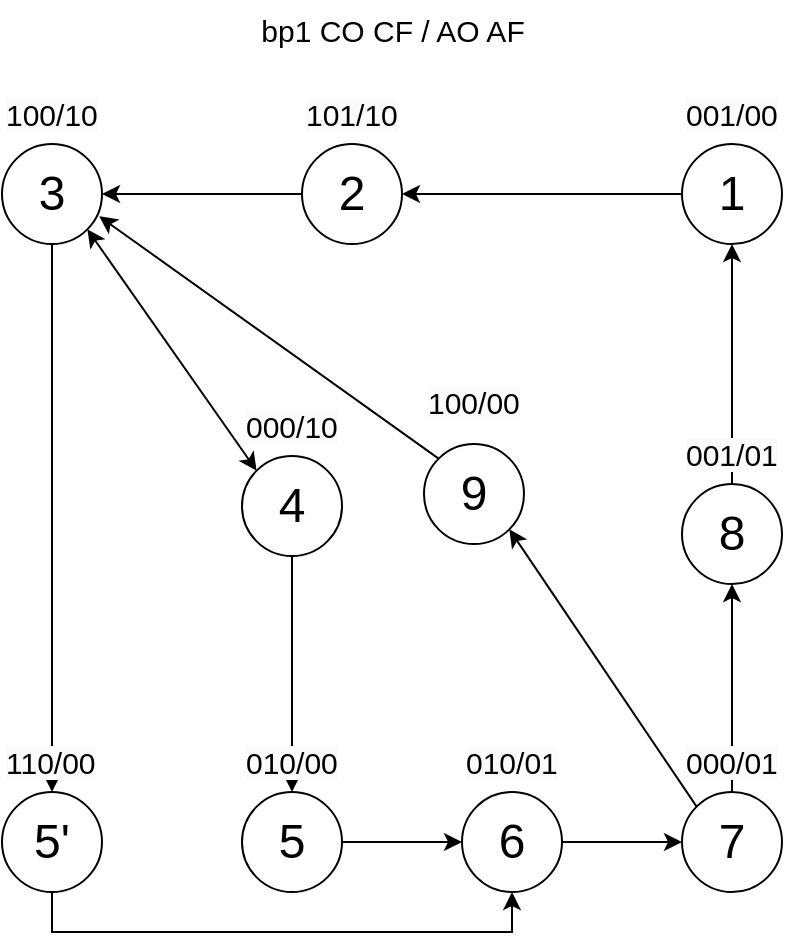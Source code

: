 <mxfile version="22.1.0" type="github">
  <diagram name="Page-1" id="AmhvDtN12hfX36d8CAgO">
    <mxGraphModel dx="1050" dy="542" grid="1" gridSize="10" guides="1" tooltips="1" connect="1" arrows="1" fold="1" page="1" pageScale="1" pageWidth="827" pageHeight="1169" math="0" shadow="0">
      <root>
        <mxCell id="0" />
        <mxCell id="1" parent="0" />
        <mxCell id="gM9qF0p-B_GPEuxgAu5l-1" style="edgeStyle=orthogonalEdgeStyle;rounded=0;orthogonalLoop=1;jettySize=auto;html=1;exitX=0;exitY=0.5;exitDx=0;exitDy=0;entryX=1;entryY=0.5;entryDx=0;entryDy=0;" edge="1" parent="1" source="Vd_EWAeYuF9hCsvW2SVY-1" target="Vd_EWAeYuF9hCsvW2SVY-7">
          <mxGeometry relative="1" as="geometry" />
        </mxCell>
        <mxCell id="Vd_EWAeYuF9hCsvW2SVY-1" value="&lt;font style=&quot;font-size: 24px;&quot;&gt;1&lt;/font&gt;" style="ellipse;whiteSpace=wrap;html=1;aspect=fixed;" parent="1" vertex="1">
          <mxGeometry x="559" y="130" width="50" height="50" as="geometry" />
        </mxCell>
        <mxCell id="Vd_EWAeYuF9hCsvW2SVY-2" value="&lt;font style=&quot;font-size: 15px;&quot;&gt;bp1 CO CF / AO AF&lt;/font&gt;" style="text;html=1;align=center;verticalAlign=middle;resizable=0;points=[];autosize=1;strokeColor=none;fillColor=none;" parent="1" vertex="1">
          <mxGeometry x="334" y="58" width="160" height="30" as="geometry" />
        </mxCell>
        <mxCell id="Vd_EWAeYuF9hCsvW2SVY-4" value="&lt;span style=&quot;color: rgb(0, 0, 0); font-family: Helvetica; font-size: 15px; font-style: normal; font-variant-ligatures: normal; font-variant-caps: normal; font-weight: 400; letter-spacing: normal; orphans: 2; text-align: center; text-indent: 0px; text-transform: none; widows: 2; word-spacing: 0px; -webkit-text-stroke-width: 0px; background-color: rgb(251, 251, 251); text-decoration-thickness: initial; text-decoration-style: initial; text-decoration-color: initial; float: none; display: inline !important;&quot;&gt;001/00&lt;/span&gt;" style="text;whiteSpace=wrap;html=1;" parent="1" vertex="1">
          <mxGeometry x="559" y="100" width="50" height="30" as="geometry" />
        </mxCell>
        <mxCell id="Vd_EWAeYuF9hCsvW2SVY-41" style="edgeStyle=orthogonalEdgeStyle;rounded=0;orthogonalLoop=1;jettySize=auto;html=1;exitX=0;exitY=0.5;exitDx=0;exitDy=0;entryX=1;entryY=0.5;entryDx=0;entryDy=0;" parent="1" source="Vd_EWAeYuF9hCsvW2SVY-7" target="Vd_EWAeYuF9hCsvW2SVY-9" edge="1">
          <mxGeometry relative="1" as="geometry" />
        </mxCell>
        <mxCell id="Vd_EWAeYuF9hCsvW2SVY-7" value="&lt;span style=&quot;font-size: 24px;&quot;&gt;2&lt;/span&gt;" style="ellipse;whiteSpace=wrap;html=1;aspect=fixed;" parent="1" vertex="1">
          <mxGeometry x="369" y="130" width="50" height="50" as="geometry" />
        </mxCell>
        <mxCell id="Vd_EWAeYuF9hCsvW2SVY-8" value="&lt;span style=&quot;color: rgb(0, 0, 0); font-family: Helvetica; font-size: 15px; font-style: normal; font-variant-ligatures: normal; font-variant-caps: normal; font-weight: 400; letter-spacing: normal; orphans: 2; text-align: center; text-indent: 0px; text-transform: none; widows: 2; word-spacing: 0px; -webkit-text-stroke-width: 0px; background-color: rgb(251, 251, 251); text-decoration-thickness: initial; text-decoration-style: initial; text-decoration-color: initial; float: none; display: inline !important;&quot;&gt;101/10&lt;/span&gt;" style="text;whiteSpace=wrap;html=1;" parent="1" vertex="1">
          <mxGeometry x="369" y="100" width="50" height="30" as="geometry" />
        </mxCell>
        <mxCell id="gM9qF0p-B_GPEuxgAu5l-2" style="edgeStyle=orthogonalEdgeStyle;rounded=0;orthogonalLoop=1;jettySize=auto;html=1;exitX=0.5;exitY=1;exitDx=0;exitDy=0;entryX=0.5;entryY=0;entryDx=0;entryDy=0;" edge="1" parent="1" source="Vd_EWAeYuF9hCsvW2SVY-9" target="Vd_EWAeYuF9hCsvW2SVY-18">
          <mxGeometry relative="1" as="geometry" />
        </mxCell>
        <mxCell id="Vd_EWAeYuF9hCsvW2SVY-9" value="&lt;font style=&quot;font-size: 24px;&quot;&gt;3&lt;/font&gt;" style="ellipse;whiteSpace=wrap;html=1;aspect=fixed;" parent="1" vertex="1">
          <mxGeometry x="219" y="130" width="50" height="50" as="geometry" />
        </mxCell>
        <mxCell id="Vd_EWAeYuF9hCsvW2SVY-10" value="&lt;span style=&quot;color: rgb(0, 0, 0); font-family: Helvetica; font-size: 15px; font-style: normal; font-variant-ligatures: normal; font-variant-caps: normal; font-weight: 400; letter-spacing: normal; orphans: 2; text-align: center; text-indent: 0px; text-transform: none; widows: 2; word-spacing: 0px; -webkit-text-stroke-width: 0px; background-color: rgb(251, 251, 251); text-decoration-thickness: initial; text-decoration-style: initial; text-decoration-color: initial; float: none; display: inline !important;&quot;&gt;100/10&lt;/span&gt;" style="text;whiteSpace=wrap;html=1;" parent="1" vertex="1">
          <mxGeometry x="219" y="100" width="50" height="30" as="geometry" />
        </mxCell>
        <mxCell id="gM9qF0p-B_GPEuxgAu5l-3" style="edgeStyle=orthogonalEdgeStyle;rounded=0;orthogonalLoop=1;jettySize=auto;html=1;exitX=0.5;exitY=1;exitDx=0;exitDy=0;" edge="1" parent="1" source="Vd_EWAeYuF9hCsvW2SVY-11" target="Vd_EWAeYuF9hCsvW2SVY-22">
          <mxGeometry relative="1" as="geometry" />
        </mxCell>
        <mxCell id="Vd_EWAeYuF9hCsvW2SVY-11" value="&lt;font style=&quot;font-size: 24px;&quot;&gt;4&lt;/font&gt;" style="ellipse;whiteSpace=wrap;html=1;aspect=fixed;" parent="1" vertex="1">
          <mxGeometry x="339" y="286" width="50" height="50" as="geometry" />
        </mxCell>
        <mxCell id="gM9qF0p-B_GPEuxgAu5l-4" style="edgeStyle=orthogonalEdgeStyle;rounded=0;orthogonalLoop=1;jettySize=auto;html=1;exitX=0.5;exitY=1;exitDx=0;exitDy=0;entryX=0.5;entryY=1;entryDx=0;entryDy=0;" edge="1" parent="1" source="Vd_EWAeYuF9hCsvW2SVY-18" target="Vd_EWAeYuF9hCsvW2SVY-49">
          <mxGeometry relative="1" as="geometry" />
        </mxCell>
        <mxCell id="Vd_EWAeYuF9hCsvW2SVY-18" value="&lt;font style=&quot;font-size: 24px;&quot;&gt;5&#39;&lt;/font&gt;" style="ellipse;whiteSpace=wrap;html=1;aspect=fixed;" parent="1" vertex="1">
          <mxGeometry x="219" y="454" width="50" height="50" as="geometry" />
        </mxCell>
        <mxCell id="Vd_EWAeYuF9hCsvW2SVY-19" value="&lt;span style=&quot;color: rgb(0, 0, 0); font-family: Helvetica; font-size: 15px; font-style: normal; font-variant-ligatures: normal; font-variant-caps: normal; font-weight: 400; letter-spacing: normal; orphans: 2; text-align: center; text-indent: 0px; text-transform: none; widows: 2; word-spacing: 0px; -webkit-text-stroke-width: 0px; background-color: rgb(251, 251, 251); text-decoration-thickness: initial; text-decoration-style: initial; text-decoration-color: initial; float: none; display: inline !important;&quot;&gt;110/00&lt;/span&gt;" style="text;whiteSpace=wrap;html=1;" parent="1" vertex="1">
          <mxGeometry x="219" y="424" width="50" height="30" as="geometry" />
        </mxCell>
        <mxCell id="Vd_EWAeYuF9hCsvW2SVY-53" style="edgeStyle=orthogonalEdgeStyle;rounded=0;orthogonalLoop=1;jettySize=auto;html=1;exitX=1;exitY=0.5;exitDx=0;exitDy=0;entryX=0;entryY=0.5;entryDx=0;entryDy=0;" parent="1" source="Vd_EWAeYuF9hCsvW2SVY-22" target="Vd_EWAeYuF9hCsvW2SVY-49" edge="1">
          <mxGeometry relative="1" as="geometry" />
        </mxCell>
        <mxCell id="Vd_EWAeYuF9hCsvW2SVY-22" value="&lt;span style=&quot;font-size: 24px;&quot;&gt;5&lt;/span&gt;" style="ellipse;whiteSpace=wrap;html=1;aspect=fixed;" parent="1" vertex="1">
          <mxGeometry x="339" y="454" width="50" height="50" as="geometry" />
        </mxCell>
        <mxCell id="Vd_EWAeYuF9hCsvW2SVY-23" value="&lt;span style=&quot;color: rgb(0, 0, 0); font-family: Helvetica; font-size: 15px; font-style: normal; font-variant-ligatures: normal; font-variant-caps: normal; font-weight: 400; letter-spacing: normal; orphans: 2; text-align: center; text-indent: 0px; text-transform: none; widows: 2; word-spacing: 0px; -webkit-text-stroke-width: 0px; background-color: rgb(251, 251, 251); text-decoration-thickness: initial; text-decoration-style: initial; text-decoration-color: initial; float: none; display: inline !important;&quot;&gt;010/00&lt;/span&gt;" style="text;whiteSpace=wrap;html=1;" parent="1" vertex="1">
          <mxGeometry x="339" y="424" width="50" height="30" as="geometry" />
        </mxCell>
        <mxCell id="Vd_EWAeYuF9hCsvW2SVY-12" value="&lt;span style=&quot;color: rgb(0, 0, 0); font-family: Helvetica; font-size: 15px; font-style: normal; font-variant-ligatures: normal; font-variant-caps: normal; font-weight: 400; letter-spacing: normal; orphans: 2; text-align: center; text-indent: 0px; text-transform: none; widows: 2; word-spacing: 0px; -webkit-text-stroke-width: 0px; background-color: rgb(251, 251, 251); text-decoration-thickness: initial; text-decoration-style: initial; text-decoration-color: initial; float: none; display: inline !important;&quot;&gt;000/10&lt;/span&gt;" style="text;whiteSpace=wrap;html=1;" parent="1" vertex="1">
          <mxGeometry x="339" y="256" width="50" height="30" as="geometry" />
        </mxCell>
        <mxCell id="Vd_EWAeYuF9hCsvW2SVY-46" value="" style="endArrow=classic;startArrow=classic;html=1;rounded=0;exitX=1;exitY=1;exitDx=0;exitDy=0;entryX=0;entryY=0;entryDx=0;entryDy=0;" parent="1" source="Vd_EWAeYuF9hCsvW2SVY-9" target="Vd_EWAeYuF9hCsvW2SVY-11" edge="1">
          <mxGeometry width="50" height="50" relative="1" as="geometry">
            <mxPoint x="309" y="330" as="sourcePoint" />
            <mxPoint x="359" y="280" as="targetPoint" />
          </mxGeometry>
        </mxCell>
        <mxCell id="Vd_EWAeYuF9hCsvW2SVY-54" style="edgeStyle=orthogonalEdgeStyle;rounded=0;orthogonalLoop=1;jettySize=auto;html=1;exitX=1;exitY=0.5;exitDx=0;exitDy=0;entryX=0;entryY=0.5;entryDx=0;entryDy=0;" parent="1" source="Vd_EWAeYuF9hCsvW2SVY-49" target="Vd_EWAeYuF9hCsvW2SVY-51" edge="1">
          <mxGeometry relative="1" as="geometry" />
        </mxCell>
        <mxCell id="Vd_EWAeYuF9hCsvW2SVY-49" value="&lt;span style=&quot;font-size: 24px;&quot;&gt;6&lt;/span&gt;" style="ellipse;whiteSpace=wrap;html=1;aspect=fixed;" parent="1" vertex="1">
          <mxGeometry x="449" y="454" width="50" height="50" as="geometry" />
        </mxCell>
        <mxCell id="Vd_EWAeYuF9hCsvW2SVY-50" value="&lt;span style=&quot;color: rgb(0, 0, 0); font-family: Helvetica; font-size: 15px; font-style: normal; font-variant-ligatures: normal; font-variant-caps: normal; font-weight: 400; letter-spacing: normal; orphans: 2; text-align: center; text-indent: 0px; text-transform: none; widows: 2; word-spacing: 0px; -webkit-text-stroke-width: 0px; background-color: rgb(251, 251, 251); text-decoration-thickness: initial; text-decoration-style: initial; text-decoration-color: initial; float: none; display: inline !important;&quot;&gt;010/01&lt;br&gt;&lt;/span&gt;" style="text;whiteSpace=wrap;html=1;" parent="1" vertex="1">
          <mxGeometry x="449" y="424" width="50" height="26" as="geometry" />
        </mxCell>
        <mxCell id="Vd_EWAeYuF9hCsvW2SVY-58" style="edgeStyle=orthogonalEdgeStyle;rounded=0;orthogonalLoop=1;jettySize=auto;html=1;exitX=0.5;exitY=0;exitDx=0;exitDy=0;entryX=0.5;entryY=1;entryDx=0;entryDy=0;" parent="1" source="Vd_EWAeYuF9hCsvW2SVY-51" target="Vd_EWAeYuF9hCsvW2SVY-55" edge="1">
          <mxGeometry relative="1" as="geometry" />
        </mxCell>
        <mxCell id="Vd_EWAeYuF9hCsvW2SVY-51" value="&lt;span style=&quot;font-size: 24px;&quot;&gt;7&lt;br&gt;&lt;/span&gt;" style="ellipse;whiteSpace=wrap;html=1;aspect=fixed;" parent="1" vertex="1">
          <mxGeometry x="559" y="454" width="50" height="50" as="geometry" />
        </mxCell>
        <mxCell id="Vd_EWAeYuF9hCsvW2SVY-52" value="&lt;span style=&quot;color: rgb(0, 0, 0); font-family: Helvetica; font-size: 15px; font-style: normal; font-variant-ligatures: normal; font-variant-caps: normal; font-weight: 400; letter-spacing: normal; orphans: 2; text-align: center; text-indent: 0px; text-transform: none; widows: 2; word-spacing: 0px; -webkit-text-stroke-width: 0px; background-color: rgb(251, 251, 251); text-decoration-thickness: initial; text-decoration-style: initial; text-decoration-color: initial; float: none; display: inline !important;&quot;&gt;000/01&lt;br&gt;&lt;/span&gt;" style="text;whiteSpace=wrap;html=1;" parent="1" vertex="1">
          <mxGeometry x="559" y="424" width="50" height="26" as="geometry" />
        </mxCell>
        <mxCell id="Vd_EWAeYuF9hCsvW2SVY-59" style="edgeStyle=orthogonalEdgeStyle;rounded=0;orthogonalLoop=1;jettySize=auto;html=1;exitX=0.5;exitY=0;exitDx=0;exitDy=0;entryX=0.5;entryY=1;entryDx=0;entryDy=0;" parent="1" source="Vd_EWAeYuF9hCsvW2SVY-55" target="Vd_EWAeYuF9hCsvW2SVY-1" edge="1">
          <mxGeometry relative="1" as="geometry" />
        </mxCell>
        <mxCell id="Vd_EWAeYuF9hCsvW2SVY-55" value="&lt;span style=&quot;font-size: 24px;&quot;&gt;8&lt;br&gt;&lt;/span&gt;" style="ellipse;whiteSpace=wrap;html=1;aspect=fixed;" parent="1" vertex="1">
          <mxGeometry x="559" y="300" width="50" height="50" as="geometry" />
        </mxCell>
        <mxCell id="Vd_EWAeYuF9hCsvW2SVY-56" value="&lt;span style=&quot;color: rgb(0, 0, 0); font-family: Helvetica; font-size: 15px; font-style: normal; font-variant-ligatures: normal; font-variant-caps: normal; font-weight: 400; letter-spacing: normal; orphans: 2; text-align: center; text-indent: 0px; text-transform: none; widows: 2; word-spacing: 0px; -webkit-text-stroke-width: 0px; background-color: rgb(251, 251, 251); text-decoration-thickness: initial; text-decoration-style: initial; text-decoration-color: initial; float: none; display: inline !important;&quot;&gt;001/01&lt;br&gt;&lt;/span&gt;" style="text;whiteSpace=wrap;html=1;" parent="1" vertex="1">
          <mxGeometry x="559" y="270" width="50" height="26" as="geometry" />
        </mxCell>
        <mxCell id="Vd_EWAeYuF9hCsvW2SVY-62" value="&lt;span style=&quot;font-size: 24px;&quot;&gt;9&lt;br&gt;&lt;/span&gt;" style="ellipse;whiteSpace=wrap;html=1;aspect=fixed;" parent="1" vertex="1">
          <mxGeometry x="430" y="280" width="50" height="50" as="geometry" />
        </mxCell>
        <mxCell id="Vd_EWAeYuF9hCsvW2SVY-63" value="&lt;span style=&quot;color: rgb(0, 0, 0); font-family: Helvetica; font-size: 15px; font-style: normal; font-variant-ligatures: normal; font-variant-caps: normal; font-weight: 400; letter-spacing: normal; orphans: 2; text-align: center; text-indent: 0px; text-transform: none; widows: 2; word-spacing: 0px; -webkit-text-stroke-width: 0px; background-color: rgb(251, 251, 251); text-decoration-thickness: initial; text-decoration-style: initial; text-decoration-color: initial; float: none; display: inline !important;&quot;&gt;100/00&lt;br&gt;&lt;/span&gt;" style="text;whiteSpace=wrap;html=1;" parent="1" vertex="1">
          <mxGeometry x="430" y="244" width="50" height="26" as="geometry" />
        </mxCell>
        <mxCell id="Vd_EWAeYuF9hCsvW2SVY-66" value="" style="endArrow=classic;html=1;rounded=0;exitX=0;exitY=0;exitDx=0;exitDy=0;entryX=1;entryY=1;entryDx=0;entryDy=0;" parent="1" source="Vd_EWAeYuF9hCsvW2SVY-51" target="Vd_EWAeYuF9hCsvW2SVY-62" edge="1">
          <mxGeometry width="50" height="50" relative="1" as="geometry">
            <mxPoint x="459" y="330" as="sourcePoint" />
            <mxPoint x="501.678" y="382.678" as="targetPoint" />
          </mxGeometry>
        </mxCell>
        <mxCell id="Vd_EWAeYuF9hCsvW2SVY-69" value="" style="endArrow=classic;html=1;rounded=0;exitX=0;exitY=0;exitDx=0;exitDy=0;entryX=0.972;entryY=0.723;entryDx=0;entryDy=0;entryPerimeter=0;" parent="1" source="Vd_EWAeYuF9hCsvW2SVY-62" target="Vd_EWAeYuF9hCsvW2SVY-9" edge="1">
          <mxGeometry width="50" height="50" relative="1" as="geometry">
            <mxPoint x="459" y="330" as="sourcePoint" />
            <mxPoint x="509" y="280" as="targetPoint" />
          </mxGeometry>
        </mxCell>
      </root>
    </mxGraphModel>
  </diagram>
</mxfile>
